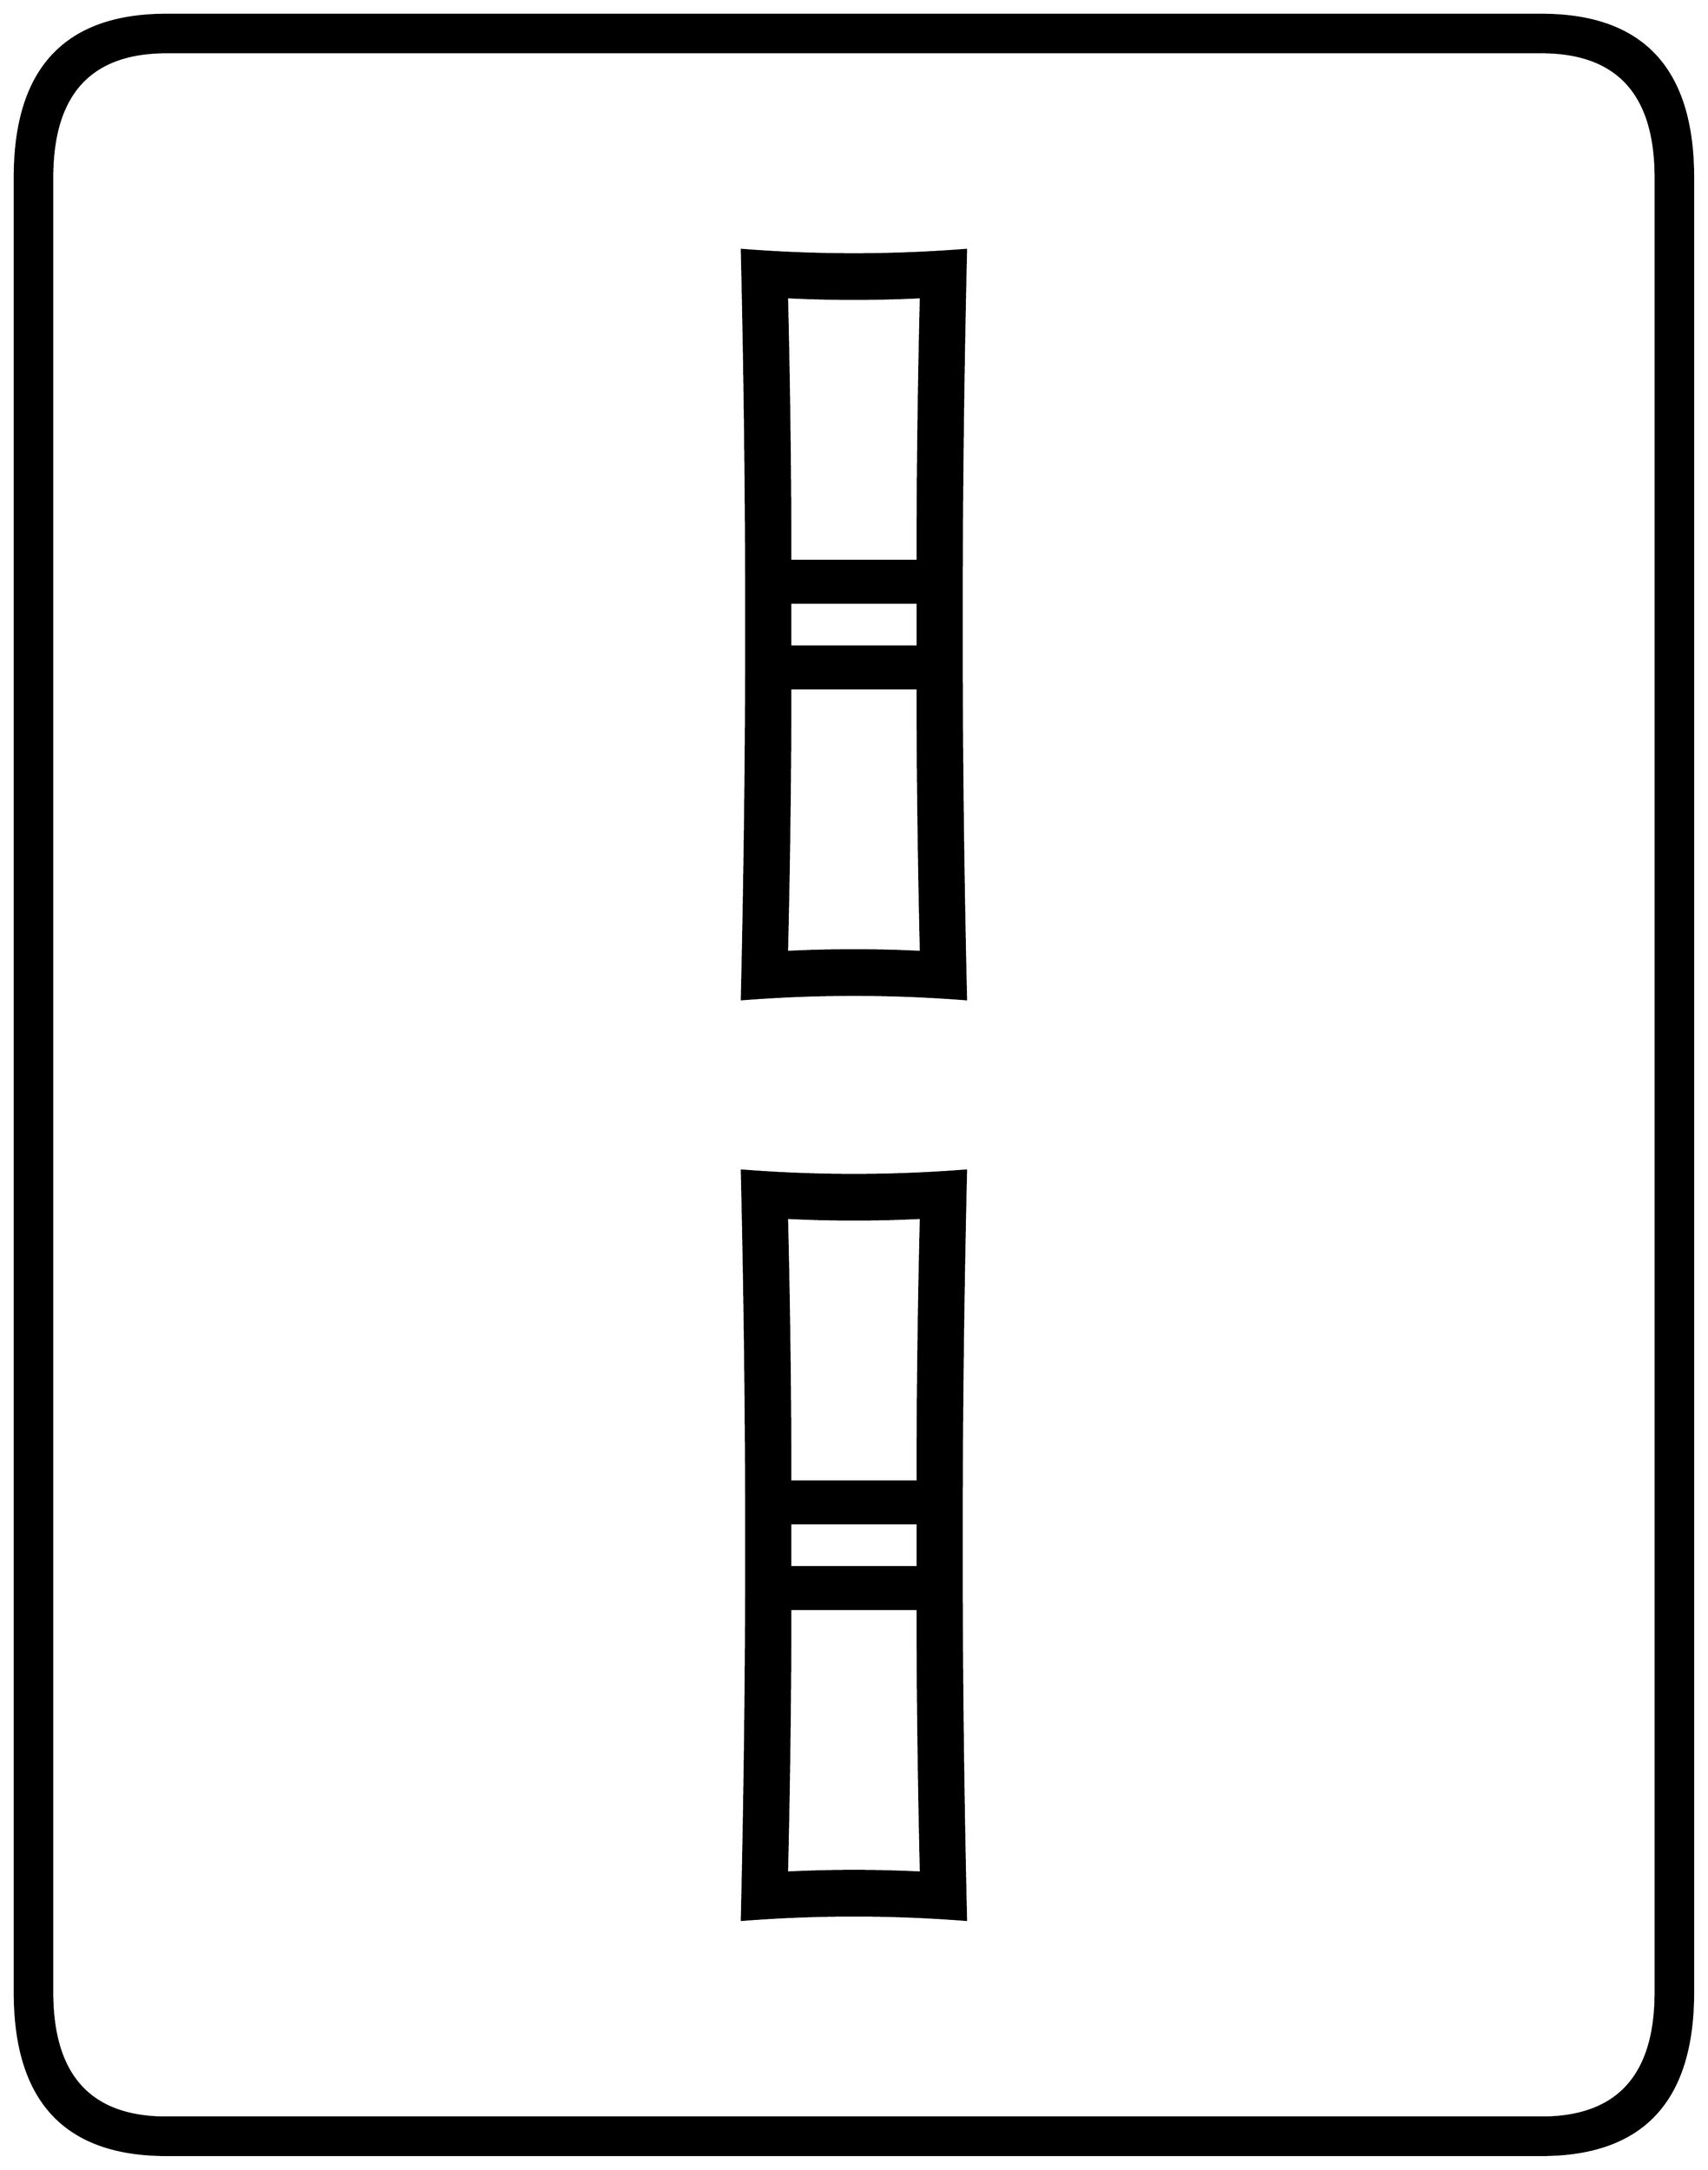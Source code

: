 


\begin{tikzpicture}[y=0.80pt, x=0.80pt, yscale=-1.0, xscale=1.0, inner sep=0pt, outer sep=0pt]
\begin{scope}[shift={(100.0,1706.0)},nonzero rule]
  \path[draw=.,fill=.,line width=1.600pt] (1578.0,244.0) .. controls
    (1578.0,342.667) and (1532.0,392.0) .. (1440.0,392.0) --
    (188.0,392.0) .. controls (96.0,392.0) and (50.0,342.667) ..
    (50.0,244.0) -- (50.0,-1408.0) .. controls (50.0,-1506.667)
    and (96.0,-1556.0) .. (188.0,-1556.0) -- (1440.0,-1556.0) ..
    controls (1532.0,-1556.0) and (1578.0,-1506.667) ..
    (1578.0,-1408.0) -- (1578.0,244.0) -- cycle(1544.0,244.0) --
    (1544.0,-1408.0) .. controls (1544.0,-1484.0) and
    (1509.333,-1522.0) .. (1440.0,-1522.0) -- (188.0,-1522.0) ..
    controls (118.667,-1522.0) and (84.0,-1484.0) ..
    (84.0,-1408.0) -- (84.0,244.0) .. controls (84.0,320.0) and
    (118.667,358.0) .. (188.0,358.0) -- (1440.0,358.0) .. controls
    (1509.333,358.0) and (1544.0,320.0) .. (1544.0,244.0) --
    cycle(916.0,-660.0) .. controls (848.0,-665.333) and
    (780.0,-665.333) .. (712.0,-660.0) .. controls (717.333,-887.333)
    and (717.333,-1114.667) .. (712.0,-1342.0) .. controls
    (746.0,-1339.333) and (780.0,-1338.0) .. (814.0,-1338.0) ..
    controls (848.0,-1338.0) and (882.0,-1339.333) ..
    (916.0,-1342.0) .. controls (913.333,-1228.667) and
    (912.0,-1115.0) .. (912.0,-1001.0) .. controls
    (912.0,-887.0) and (913.333,-773.333) .. (916.0,-660.0) --
    cycle(916.0,178.0) .. controls (848.0,172.667) and
    (780.0,172.667) .. (712.0,178.0) .. controls (717.333,-49.333) and
    (717.333,-276.667) .. (712.0,-504.0) .. controls (746.0,-501.333)
    and (780.0,-500.0) .. (814.0,-500.0) .. controls
    (848.0,-500.0) and (882.0,-501.333) .. (916.0,-504.0) ..
    controls (913.333,-390.667) and (912.0,-277.0) .. (912.0,-163.0)
    .. controls (912.0,-49.0) and (913.333,64.667) .. (916.0,178.0)
    -- cycle(875.0,-1299.0) .. controls (834.333,-1297.0) and
    (793.667,-1297.0) .. (753.0,-1299.0) .. controls
    (755.0,-1216.333) and (756.0,-1136.333) .. (756.0,-1059.0) --
    (872.0,-1059.0) .. controls (872.0,-1136.333) and
    (873.0,-1216.333) .. (875.0,-1299.0) -- cycle(872.0,-981.0) --
    (872.0,-1021.0) -- (756.0,-1021.0) -- (756.0,-981.0) --
    (872.0,-981.0) -- cycle(875.0,-703.0) .. controls
    (873.0,-790.333) and (872.0,-870.333) .. (872.0,-943.0) --
    (756.0,-943.0) .. controls (756.0,-867.0) and (755.0,-787.0)
    .. (753.0,-703.0) .. controls (793.667,-705.0) and
    (834.333,-705.0) .. (875.0,-703.0) -- cycle(875.0,-461.0) ..
    controls (834.333,-459.0) and (793.667,-459.0) .. (753.0,-461.0)
    .. controls (755.0,-378.333) and (756.0,-298.333) ..
    (756.0,-221.0) -- (872.0,-221.0) .. controls (872.0,-298.333)
    and (873.0,-378.333) .. (875.0,-461.0) -- cycle(872.0,-143.0)
    -- (872.0,-183.0) -- (756.0,-183.0) -- (756.0,-143.0) --
    (872.0,-143.0) -- cycle(875.0,135.0) .. controls
    (873.0,47.667) and (872.0,-32.333) .. (872.0,-105.0) --
    (756.0,-105.0) .. controls (756.0,-29.0) and (755.0,51.0) ..
    (753.0,135.0) .. controls (793.667,133.0) and (834.333,133.0) ..
    (875.0,135.0) -- cycle;
\end{scope}

\end{tikzpicture}

